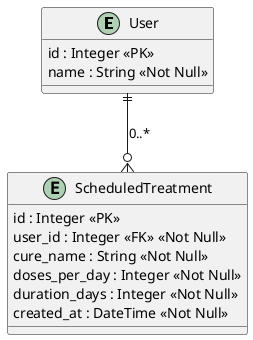 @startuml ikakbolit

entity "User" as users {
    id : Integer <<PK>>
    name : String <<Not Null>>
}

entity "ScheduledTreatment" as scheduled {
    id : Integer <<PK>>
    user_id : Integer <<FK>> <<Not Null>>
    cure_name : String <<Not Null>>
    doses_per_day : Integer <<Not Null>>
    duration_days : Integer <<Not Null>>
    created_at : DateTime <<Not Null>>
}

users ||--o{ scheduled : "0..*"

@enduml
